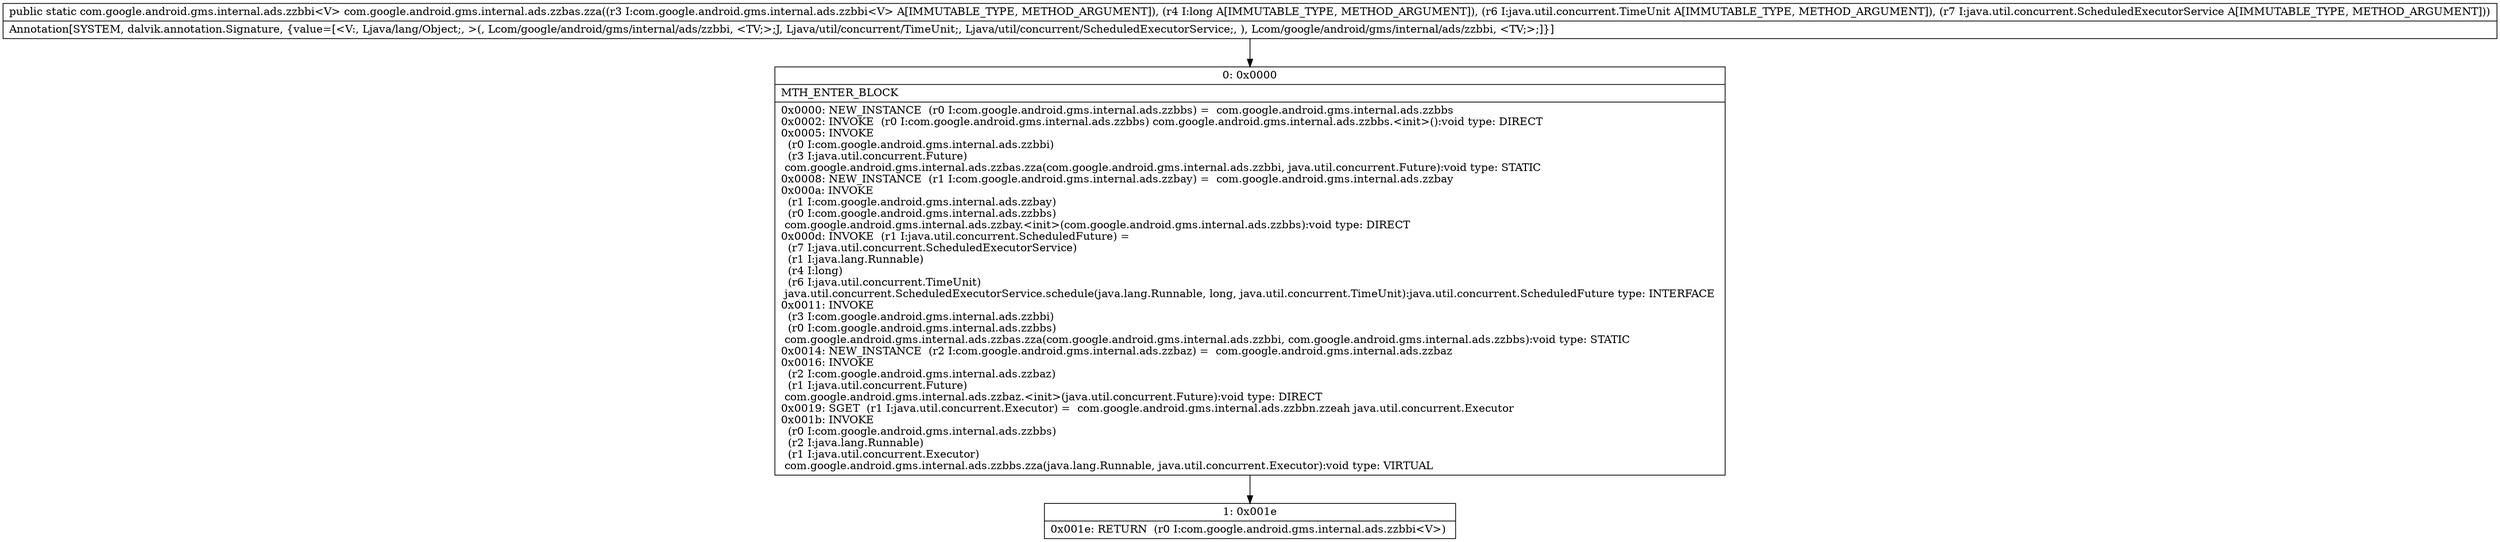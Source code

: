 digraph "CFG forcom.google.android.gms.internal.ads.zzbas.zza(Lcom\/google\/android\/gms\/internal\/ads\/zzbbi;JLjava\/util\/concurrent\/TimeUnit;Ljava\/util\/concurrent\/ScheduledExecutorService;)Lcom\/google\/android\/gms\/internal\/ads\/zzbbi;" {
Node_0 [shape=record,label="{0\:\ 0x0000|MTH_ENTER_BLOCK\l|0x0000: NEW_INSTANCE  (r0 I:com.google.android.gms.internal.ads.zzbbs) =  com.google.android.gms.internal.ads.zzbbs \l0x0002: INVOKE  (r0 I:com.google.android.gms.internal.ads.zzbbs) com.google.android.gms.internal.ads.zzbbs.\<init\>():void type: DIRECT \l0x0005: INVOKE  \l  (r0 I:com.google.android.gms.internal.ads.zzbbi)\l  (r3 I:java.util.concurrent.Future)\l com.google.android.gms.internal.ads.zzbas.zza(com.google.android.gms.internal.ads.zzbbi, java.util.concurrent.Future):void type: STATIC \l0x0008: NEW_INSTANCE  (r1 I:com.google.android.gms.internal.ads.zzbay) =  com.google.android.gms.internal.ads.zzbay \l0x000a: INVOKE  \l  (r1 I:com.google.android.gms.internal.ads.zzbay)\l  (r0 I:com.google.android.gms.internal.ads.zzbbs)\l com.google.android.gms.internal.ads.zzbay.\<init\>(com.google.android.gms.internal.ads.zzbbs):void type: DIRECT \l0x000d: INVOKE  (r1 I:java.util.concurrent.ScheduledFuture) = \l  (r7 I:java.util.concurrent.ScheduledExecutorService)\l  (r1 I:java.lang.Runnable)\l  (r4 I:long)\l  (r6 I:java.util.concurrent.TimeUnit)\l java.util.concurrent.ScheduledExecutorService.schedule(java.lang.Runnable, long, java.util.concurrent.TimeUnit):java.util.concurrent.ScheduledFuture type: INTERFACE \l0x0011: INVOKE  \l  (r3 I:com.google.android.gms.internal.ads.zzbbi)\l  (r0 I:com.google.android.gms.internal.ads.zzbbs)\l com.google.android.gms.internal.ads.zzbas.zza(com.google.android.gms.internal.ads.zzbbi, com.google.android.gms.internal.ads.zzbbs):void type: STATIC \l0x0014: NEW_INSTANCE  (r2 I:com.google.android.gms.internal.ads.zzbaz) =  com.google.android.gms.internal.ads.zzbaz \l0x0016: INVOKE  \l  (r2 I:com.google.android.gms.internal.ads.zzbaz)\l  (r1 I:java.util.concurrent.Future)\l com.google.android.gms.internal.ads.zzbaz.\<init\>(java.util.concurrent.Future):void type: DIRECT \l0x0019: SGET  (r1 I:java.util.concurrent.Executor) =  com.google.android.gms.internal.ads.zzbbn.zzeah java.util.concurrent.Executor \l0x001b: INVOKE  \l  (r0 I:com.google.android.gms.internal.ads.zzbbs)\l  (r2 I:java.lang.Runnable)\l  (r1 I:java.util.concurrent.Executor)\l com.google.android.gms.internal.ads.zzbbs.zza(java.lang.Runnable, java.util.concurrent.Executor):void type: VIRTUAL \l}"];
Node_1 [shape=record,label="{1\:\ 0x001e|0x001e: RETURN  (r0 I:com.google.android.gms.internal.ads.zzbbi\<V\>) \l}"];
MethodNode[shape=record,label="{public static com.google.android.gms.internal.ads.zzbbi\<V\> com.google.android.gms.internal.ads.zzbas.zza((r3 I:com.google.android.gms.internal.ads.zzbbi\<V\> A[IMMUTABLE_TYPE, METHOD_ARGUMENT]), (r4 I:long A[IMMUTABLE_TYPE, METHOD_ARGUMENT]), (r6 I:java.util.concurrent.TimeUnit A[IMMUTABLE_TYPE, METHOD_ARGUMENT]), (r7 I:java.util.concurrent.ScheduledExecutorService A[IMMUTABLE_TYPE, METHOD_ARGUMENT]))  | Annotation[SYSTEM, dalvik.annotation.Signature, \{value=[\<V:, Ljava\/lang\/Object;, \>(, Lcom\/google\/android\/gms\/internal\/ads\/zzbbi, \<TV;\>;J, Ljava\/util\/concurrent\/TimeUnit;, Ljava\/util\/concurrent\/ScheduledExecutorService;, ), Lcom\/google\/android\/gms\/internal\/ads\/zzbbi, \<TV;\>;]\}]\l}"];
MethodNode -> Node_0;
Node_0 -> Node_1;
}

